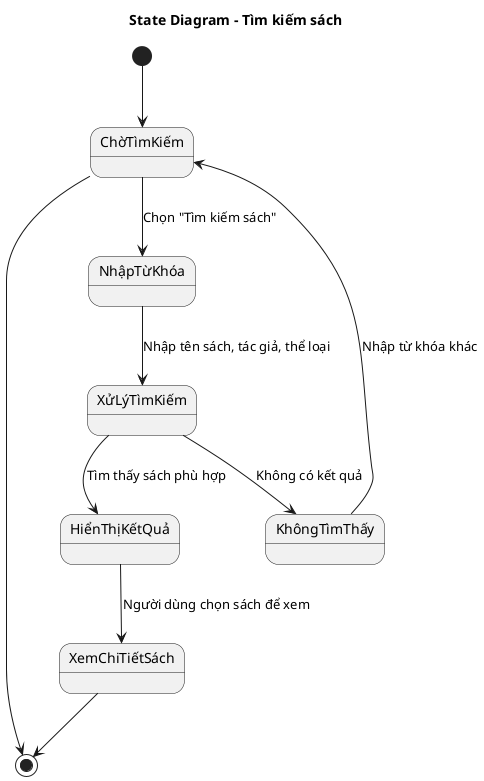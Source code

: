 @startuml
title State Diagram – Tìm kiếm sách

[*] --> ChờTìmKiếm

ChờTìmKiếm --> NhậpTừKhóa : Chọn "Tìm kiếm sách"

NhậpTừKhóa --> XửLýTìmKiếm : Nhập tên sách, tác giả, thể loại

XửLýTìmKiếm --> HiểnThịKếtQuả : Tìm thấy sách phù hợp
XửLýTìmKiếm --> KhôngTìmThấy : Không có kết quả

KhôngTìmThấy --> ChờTìmKiếm : Nhập từ khóa khác

HiểnThịKếtQuả --> XemChiTiếtSách : Người dùng chọn sách để xem

XemChiTiếtSách --> [*]
ChờTìmKiếm --> [*]

@enduml
